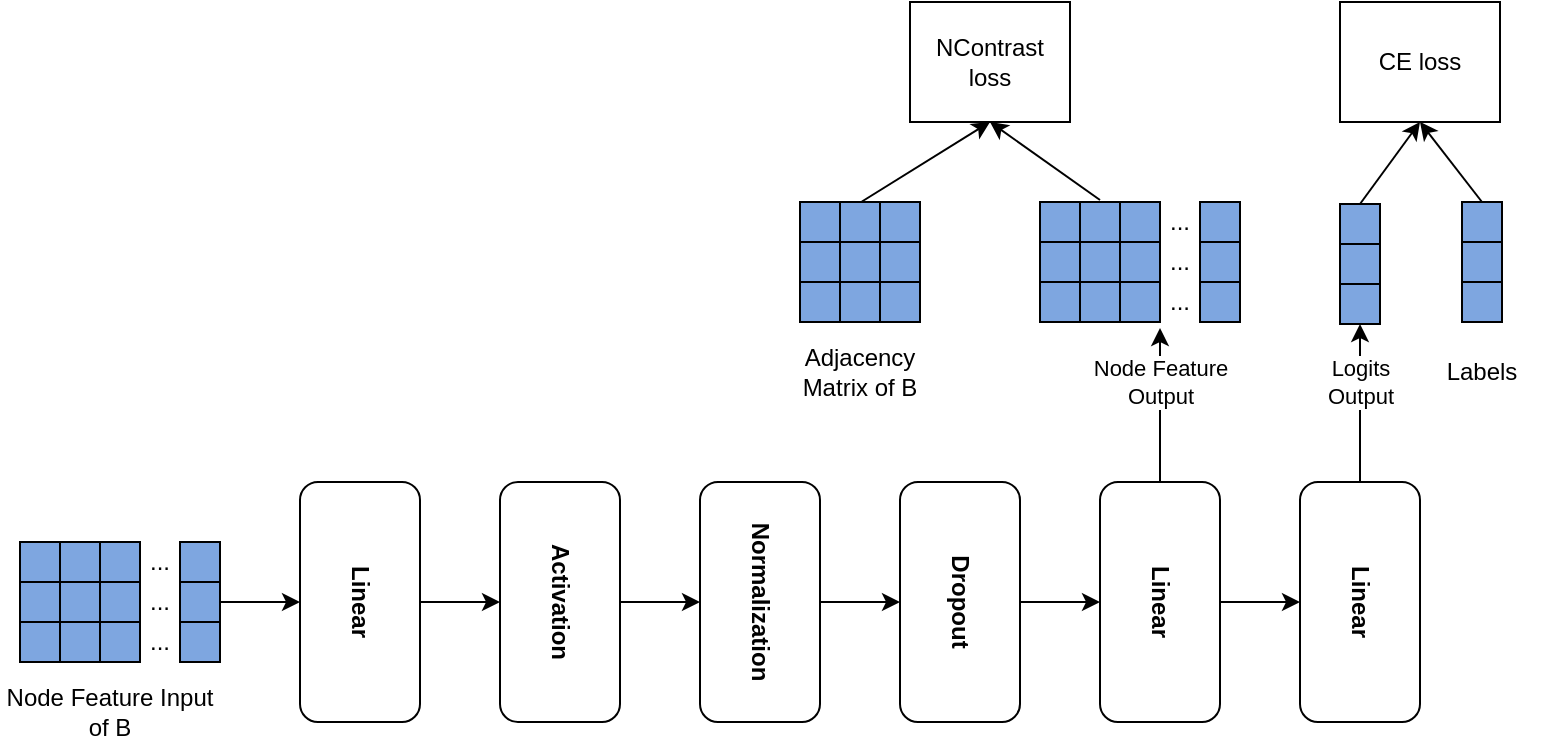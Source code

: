 <mxfile version="20.6.2" type="github">
  <diagram id="-bmqwFikehSLD5fBrrM-" name="Page-1">
    <mxGraphModel dx="911" dy="1292" grid="1" gridSize="10" guides="1" tooltips="1" connect="1" arrows="1" fold="1" page="1" pageScale="1" pageWidth="850" pageHeight="1100" math="0" shadow="0">
      <root>
        <mxCell id="0" />
        <mxCell id="1" parent="0" />
        <mxCell id="jV7l4e7GcFxN5K64vugL-7" style="edgeStyle=orthogonalEdgeStyle;rounded=0;orthogonalLoop=1;jettySize=auto;html=1;exitX=0.5;exitY=0;exitDx=0;exitDy=0;entryX=0.5;entryY=1;entryDx=0;entryDy=0;" parent="1" source="jV7l4e7GcFxN5K64vugL-1" target="jV7l4e7GcFxN5K64vugL-2" edge="1">
          <mxGeometry relative="1" as="geometry" />
        </mxCell>
        <mxCell id="jV7l4e7GcFxN5K64vugL-1" value="Linear" style="rounded=1;whiteSpace=wrap;html=1;rotation=90;fontStyle=1" parent="1" vertex="1">
          <mxGeometry x="132" y="294" width="120" height="60" as="geometry" />
        </mxCell>
        <mxCell id="jV7l4e7GcFxN5K64vugL-8" style="edgeStyle=orthogonalEdgeStyle;rounded=0;orthogonalLoop=1;jettySize=auto;html=1;exitX=0.5;exitY=0;exitDx=0;exitDy=0;entryX=0.5;entryY=1;entryDx=0;entryDy=0;" parent="1" source="jV7l4e7GcFxN5K64vugL-2" target="jV7l4e7GcFxN5K64vugL-3" edge="1">
          <mxGeometry relative="1" as="geometry" />
        </mxCell>
        <mxCell id="jV7l4e7GcFxN5K64vugL-2" value="&lt;div&gt;Activation&lt;/div&gt;" style="rounded=1;whiteSpace=wrap;html=1;rotation=90;fontStyle=1" parent="1" vertex="1">
          <mxGeometry x="232" y="294" width="120" height="60" as="geometry" />
        </mxCell>
        <mxCell id="jV7l4e7GcFxN5K64vugL-9" style="edgeStyle=orthogonalEdgeStyle;rounded=0;orthogonalLoop=1;jettySize=auto;html=1;exitX=0.5;exitY=0;exitDx=0;exitDy=0;entryX=0.5;entryY=1;entryDx=0;entryDy=0;" parent="1" source="jV7l4e7GcFxN5K64vugL-3" target="jV7l4e7GcFxN5K64vugL-4" edge="1">
          <mxGeometry relative="1" as="geometry" />
        </mxCell>
        <mxCell id="jV7l4e7GcFxN5K64vugL-3" value="&lt;div&gt;Normalization&lt;/div&gt;" style="rounded=1;whiteSpace=wrap;html=1;rotation=90;fontStyle=1" parent="1" vertex="1">
          <mxGeometry x="332" y="294" width="120" height="60" as="geometry" />
        </mxCell>
        <mxCell id="jV7l4e7GcFxN5K64vugL-10" style="edgeStyle=orthogonalEdgeStyle;rounded=0;orthogonalLoop=1;jettySize=auto;html=1;exitX=0.5;exitY=0;exitDx=0;exitDy=0;entryX=0.5;entryY=1;entryDx=0;entryDy=0;" parent="1" source="jV7l4e7GcFxN5K64vugL-4" target="jV7l4e7GcFxN5K64vugL-5" edge="1">
          <mxGeometry relative="1" as="geometry" />
        </mxCell>
        <mxCell id="jV7l4e7GcFxN5K64vugL-4" value="&lt;div&gt;Dropout&lt;/div&gt;" style="rounded=1;whiteSpace=wrap;html=1;rotation=90;fontStyle=1" parent="1" vertex="1">
          <mxGeometry x="432" y="294" width="120" height="60" as="geometry" />
        </mxCell>
        <mxCell id="jV7l4e7GcFxN5K64vugL-11" style="edgeStyle=orthogonalEdgeStyle;rounded=0;orthogonalLoop=1;jettySize=auto;html=1;exitX=0.5;exitY=0;exitDx=0;exitDy=0;entryX=0.5;entryY=1;entryDx=0;entryDy=0;" parent="1" source="jV7l4e7GcFxN5K64vugL-5" target="jV7l4e7GcFxN5K64vugL-6" edge="1">
          <mxGeometry relative="1" as="geometry" />
        </mxCell>
        <mxCell id="jV7l4e7GcFxN5K64vugL-5" value="Linear" style="rounded=1;whiteSpace=wrap;html=1;rotation=90;fontStyle=1" parent="1" vertex="1">
          <mxGeometry x="532" y="294" width="120" height="60" as="geometry" />
        </mxCell>
        <mxCell id="4AEi18wNY01PzT2GAJ3W-70" value="&lt;div&gt;Logits &lt;br&gt;Output&lt;/div&gt;" style="edgeStyle=none;rounded=0;orthogonalLoop=1;jettySize=auto;html=1;exitX=0;exitY=0.5;exitDx=0;exitDy=0;entryX=0.5;entryY=1;entryDx=0;entryDy=0;startArrow=none;startFill=0;endArrow=classic;endFill=1;" edge="1" parent="1" source="jV7l4e7GcFxN5K64vugL-6" target="4AEi18wNY01PzT2GAJ3W-69">
          <mxGeometry x="0.266" relative="1" as="geometry">
            <mxPoint as="offset" />
          </mxGeometry>
        </mxCell>
        <mxCell id="jV7l4e7GcFxN5K64vugL-6" value="Linear" style="rounded=1;whiteSpace=wrap;html=1;rotation=90;fontStyle=1" parent="1" vertex="1">
          <mxGeometry x="632" y="294" width="120" height="60" as="geometry" />
        </mxCell>
        <mxCell id="4AEi18wNY01PzT2GAJ3W-65" style="rounded=0;orthogonalLoop=1;jettySize=auto;html=1;exitX=0.5;exitY=1;exitDx=0;exitDy=0;entryX=0.483;entryY=0.05;entryDx=0;entryDy=0;entryPerimeter=0;endArrow=none;endFill=0;startArrow=classic;startFill=1;" edge="1" parent="1" source="4AEi18wNY01PzT2GAJ3W-1" target="4AEi18wNY01PzT2GAJ3W-44">
          <mxGeometry relative="1" as="geometry" />
        </mxCell>
        <mxCell id="4AEi18wNY01PzT2GAJ3W-66" style="edgeStyle=none;rounded=0;orthogonalLoop=1;jettySize=auto;html=1;exitX=0.5;exitY=1;exitDx=0;exitDy=0;entryX=0.5;entryY=-0.05;entryDx=0;entryDy=0;entryPerimeter=0;startArrow=classic;startFill=1;endArrow=none;endFill=0;" edge="1" parent="1" source="4AEi18wNY01PzT2GAJ3W-1" target="4AEi18wNY01PzT2GAJ3W-16">
          <mxGeometry relative="1" as="geometry" />
        </mxCell>
        <mxCell id="4AEi18wNY01PzT2GAJ3W-1" value="NContrast loss" style="rounded=0;whiteSpace=wrap;html=1;" vertex="1" parent="1">
          <mxGeometry x="467" y="24" width="80" height="60" as="geometry" />
        </mxCell>
        <mxCell id="4AEi18wNY01PzT2GAJ3W-15" value="" style="shape=table;html=1;whiteSpace=wrap;startSize=0;container=1;collapsible=0;childLayout=tableLayout;fillColor=#7EA6E0;" vertex="1" parent="1">
          <mxGeometry x="532" y="124" width="60" height="60" as="geometry" />
        </mxCell>
        <mxCell id="4AEi18wNY01PzT2GAJ3W-16" value="" style="shape=tableRow;horizontal=0;startSize=0;swimlaneHead=0;swimlaneBody=0;top=0;left=0;bottom=0;right=0;collapsible=0;dropTarget=0;fillColor=none;points=[[0,0.5],[1,0.5]];portConstraint=eastwest;" vertex="1" parent="4AEi18wNY01PzT2GAJ3W-15">
          <mxGeometry width="60" height="20" as="geometry" />
        </mxCell>
        <mxCell id="4AEi18wNY01PzT2GAJ3W-17" value="" style="shape=partialRectangle;html=1;whiteSpace=wrap;connectable=0;fillColor=none;top=0;left=0;bottom=0;right=0;overflow=hidden;" vertex="1" parent="4AEi18wNY01PzT2GAJ3W-16">
          <mxGeometry width="20" height="20" as="geometry">
            <mxRectangle width="20" height="20" as="alternateBounds" />
          </mxGeometry>
        </mxCell>
        <mxCell id="4AEi18wNY01PzT2GAJ3W-18" value="" style="shape=partialRectangle;html=1;whiteSpace=wrap;connectable=0;fillColor=none;top=0;left=0;bottom=0;right=0;overflow=hidden;" vertex="1" parent="4AEi18wNY01PzT2GAJ3W-16">
          <mxGeometry x="20" width="20" height="20" as="geometry">
            <mxRectangle width="20" height="20" as="alternateBounds" />
          </mxGeometry>
        </mxCell>
        <mxCell id="4AEi18wNY01PzT2GAJ3W-19" value="" style="shape=partialRectangle;html=1;whiteSpace=wrap;connectable=0;fillColor=none;top=0;left=0;bottom=0;right=0;overflow=hidden;" vertex="1" parent="4AEi18wNY01PzT2GAJ3W-16">
          <mxGeometry x="40" width="20" height="20" as="geometry">
            <mxRectangle width="20" height="20" as="alternateBounds" />
          </mxGeometry>
        </mxCell>
        <mxCell id="4AEi18wNY01PzT2GAJ3W-20" value="" style="shape=tableRow;horizontal=0;startSize=0;swimlaneHead=0;swimlaneBody=0;top=0;left=0;bottom=0;right=0;collapsible=0;dropTarget=0;fillColor=none;points=[[0,0.5],[1,0.5]];portConstraint=eastwest;" vertex="1" parent="4AEi18wNY01PzT2GAJ3W-15">
          <mxGeometry y="20" width="60" height="20" as="geometry" />
        </mxCell>
        <mxCell id="4AEi18wNY01PzT2GAJ3W-21" value="" style="shape=partialRectangle;html=1;whiteSpace=wrap;connectable=0;fillColor=none;top=0;left=0;bottom=0;right=0;overflow=hidden;" vertex="1" parent="4AEi18wNY01PzT2GAJ3W-20">
          <mxGeometry width="20" height="20" as="geometry">
            <mxRectangle width="20" height="20" as="alternateBounds" />
          </mxGeometry>
        </mxCell>
        <mxCell id="4AEi18wNY01PzT2GAJ3W-22" value="" style="shape=partialRectangle;html=1;whiteSpace=wrap;connectable=0;fillColor=none;top=0;left=0;bottom=0;right=0;overflow=hidden;" vertex="1" parent="4AEi18wNY01PzT2GAJ3W-20">
          <mxGeometry x="20" width="20" height="20" as="geometry">
            <mxRectangle width="20" height="20" as="alternateBounds" />
          </mxGeometry>
        </mxCell>
        <mxCell id="4AEi18wNY01PzT2GAJ3W-23" value="" style="shape=partialRectangle;html=1;whiteSpace=wrap;connectable=0;fillColor=none;top=0;left=0;bottom=0;right=0;overflow=hidden;" vertex="1" parent="4AEi18wNY01PzT2GAJ3W-20">
          <mxGeometry x="40" width="20" height="20" as="geometry">
            <mxRectangle width="20" height="20" as="alternateBounds" />
          </mxGeometry>
        </mxCell>
        <mxCell id="4AEi18wNY01PzT2GAJ3W-24" value="" style="shape=tableRow;horizontal=0;startSize=0;swimlaneHead=0;swimlaneBody=0;top=0;left=0;bottom=0;right=0;collapsible=0;dropTarget=0;fillColor=none;points=[[0,0.5],[1,0.5]];portConstraint=eastwest;" vertex="1" parent="4AEi18wNY01PzT2GAJ3W-15">
          <mxGeometry y="40" width="60" height="20" as="geometry" />
        </mxCell>
        <mxCell id="4AEi18wNY01PzT2GAJ3W-25" value="" style="shape=partialRectangle;html=1;whiteSpace=wrap;connectable=0;fillColor=none;top=0;left=0;bottom=0;right=0;overflow=hidden;" vertex="1" parent="4AEi18wNY01PzT2GAJ3W-24">
          <mxGeometry width="20" height="20" as="geometry">
            <mxRectangle width="20" height="20" as="alternateBounds" />
          </mxGeometry>
        </mxCell>
        <mxCell id="4AEi18wNY01PzT2GAJ3W-26" value="" style="shape=partialRectangle;html=1;whiteSpace=wrap;connectable=0;fillColor=none;top=0;left=0;bottom=0;right=0;overflow=hidden;" vertex="1" parent="4AEi18wNY01PzT2GAJ3W-24">
          <mxGeometry x="20" width="20" height="20" as="geometry">
            <mxRectangle width="20" height="20" as="alternateBounds" />
          </mxGeometry>
        </mxCell>
        <mxCell id="4AEi18wNY01PzT2GAJ3W-27" value="" style="shape=partialRectangle;html=1;whiteSpace=wrap;connectable=0;fillColor=none;top=0;left=0;bottom=0;right=0;overflow=hidden;pointerEvents=1;" vertex="1" parent="4AEi18wNY01PzT2GAJ3W-24">
          <mxGeometry x="40" width="20" height="20" as="geometry">
            <mxRectangle width="20" height="20" as="alternateBounds" />
          </mxGeometry>
        </mxCell>
        <mxCell id="4AEi18wNY01PzT2GAJ3W-43" value="" style="shape=table;html=1;whiteSpace=wrap;startSize=0;container=1;collapsible=0;childLayout=tableLayout;fillColor=#7EA6E0;" vertex="1" parent="1">
          <mxGeometry x="412" y="124" width="60" height="60" as="geometry" />
        </mxCell>
        <mxCell id="4AEi18wNY01PzT2GAJ3W-44" value="" style="shape=tableRow;horizontal=0;startSize=0;swimlaneHead=0;swimlaneBody=0;top=0;left=0;bottom=0;right=0;collapsible=0;dropTarget=0;fillColor=none;points=[[0,0.5],[1,0.5]];portConstraint=eastwest;" vertex="1" parent="4AEi18wNY01PzT2GAJ3W-43">
          <mxGeometry width="60" height="20" as="geometry" />
        </mxCell>
        <mxCell id="4AEi18wNY01PzT2GAJ3W-45" value="" style="shape=partialRectangle;html=1;whiteSpace=wrap;connectable=0;fillColor=none;top=0;left=0;bottom=0;right=0;overflow=hidden;" vertex="1" parent="4AEi18wNY01PzT2GAJ3W-44">
          <mxGeometry width="20" height="20" as="geometry">
            <mxRectangle width="20" height="20" as="alternateBounds" />
          </mxGeometry>
        </mxCell>
        <mxCell id="4AEi18wNY01PzT2GAJ3W-46" value="" style="shape=partialRectangle;html=1;whiteSpace=wrap;connectable=0;fillColor=none;top=0;left=0;bottom=0;right=0;overflow=hidden;" vertex="1" parent="4AEi18wNY01PzT2GAJ3W-44">
          <mxGeometry x="20" width="20" height="20" as="geometry">
            <mxRectangle width="20" height="20" as="alternateBounds" />
          </mxGeometry>
        </mxCell>
        <mxCell id="4AEi18wNY01PzT2GAJ3W-47" value="" style="shape=partialRectangle;html=1;whiteSpace=wrap;connectable=0;fillColor=none;top=0;left=0;bottom=0;right=0;overflow=hidden;" vertex="1" parent="4AEi18wNY01PzT2GAJ3W-44">
          <mxGeometry x="40" width="20" height="20" as="geometry">
            <mxRectangle width="20" height="20" as="alternateBounds" />
          </mxGeometry>
        </mxCell>
        <mxCell id="4AEi18wNY01PzT2GAJ3W-48" value="" style="shape=tableRow;horizontal=0;startSize=0;swimlaneHead=0;swimlaneBody=0;top=0;left=0;bottom=0;right=0;collapsible=0;dropTarget=0;fillColor=none;points=[[0,0.5],[1,0.5]];portConstraint=eastwest;" vertex="1" parent="4AEi18wNY01PzT2GAJ3W-43">
          <mxGeometry y="20" width="60" height="20" as="geometry" />
        </mxCell>
        <mxCell id="4AEi18wNY01PzT2GAJ3W-49" value="" style="shape=partialRectangle;html=1;whiteSpace=wrap;connectable=0;fillColor=none;top=0;left=0;bottom=0;right=0;overflow=hidden;" vertex="1" parent="4AEi18wNY01PzT2GAJ3W-48">
          <mxGeometry width="20" height="20" as="geometry">
            <mxRectangle width="20" height="20" as="alternateBounds" />
          </mxGeometry>
        </mxCell>
        <mxCell id="4AEi18wNY01PzT2GAJ3W-50" value="" style="shape=partialRectangle;html=1;whiteSpace=wrap;connectable=0;fillColor=none;top=0;left=0;bottom=0;right=0;overflow=hidden;" vertex="1" parent="4AEi18wNY01PzT2GAJ3W-48">
          <mxGeometry x="20" width="20" height="20" as="geometry">
            <mxRectangle width="20" height="20" as="alternateBounds" />
          </mxGeometry>
        </mxCell>
        <mxCell id="4AEi18wNY01PzT2GAJ3W-51" value="" style="shape=partialRectangle;html=1;whiteSpace=wrap;connectable=0;fillColor=none;top=0;left=0;bottom=0;right=0;overflow=hidden;" vertex="1" parent="4AEi18wNY01PzT2GAJ3W-48">
          <mxGeometry x="40" width="20" height="20" as="geometry">
            <mxRectangle width="20" height="20" as="alternateBounds" />
          </mxGeometry>
        </mxCell>
        <mxCell id="4AEi18wNY01PzT2GAJ3W-52" value="" style="shape=tableRow;horizontal=0;startSize=0;swimlaneHead=0;swimlaneBody=0;top=0;left=0;bottom=0;right=0;collapsible=0;dropTarget=0;fillColor=none;points=[[0,0.5],[1,0.5]];portConstraint=eastwest;" vertex="1" parent="4AEi18wNY01PzT2GAJ3W-43">
          <mxGeometry y="40" width="60" height="20" as="geometry" />
        </mxCell>
        <mxCell id="4AEi18wNY01PzT2GAJ3W-53" value="" style="shape=partialRectangle;html=1;whiteSpace=wrap;connectable=0;fillColor=none;top=0;left=0;bottom=0;right=0;overflow=hidden;" vertex="1" parent="4AEi18wNY01PzT2GAJ3W-52">
          <mxGeometry width="20" height="20" as="geometry">
            <mxRectangle width="20" height="20" as="alternateBounds" />
          </mxGeometry>
        </mxCell>
        <mxCell id="4AEi18wNY01PzT2GAJ3W-54" value="" style="shape=partialRectangle;html=1;whiteSpace=wrap;connectable=0;fillColor=none;top=0;left=0;bottom=0;right=0;overflow=hidden;" vertex="1" parent="4AEi18wNY01PzT2GAJ3W-52">
          <mxGeometry x="20" width="20" height="20" as="geometry">
            <mxRectangle width="20" height="20" as="alternateBounds" />
          </mxGeometry>
        </mxCell>
        <mxCell id="4AEi18wNY01PzT2GAJ3W-55" value="" style="shape=partialRectangle;html=1;whiteSpace=wrap;connectable=0;fillColor=none;top=0;left=0;bottom=0;right=0;overflow=hidden;pointerEvents=1;" vertex="1" parent="4AEi18wNY01PzT2GAJ3W-52">
          <mxGeometry x="40" width="20" height="20" as="geometry">
            <mxRectangle width="20" height="20" as="alternateBounds" />
          </mxGeometry>
        </mxCell>
        <mxCell id="4AEi18wNY01PzT2GAJ3W-56" value="" style="rounded=0;whiteSpace=wrap;html=1;fillColor=#7EA6E0;" vertex="1" parent="1">
          <mxGeometry x="612" y="124" width="20" height="20" as="geometry" />
        </mxCell>
        <mxCell id="4AEi18wNY01PzT2GAJ3W-57" value="" style="rounded=0;whiteSpace=wrap;html=1;fillColor=#7EA6E0;" vertex="1" parent="1">
          <mxGeometry x="612" y="144" width="20" height="20" as="geometry" />
        </mxCell>
        <mxCell id="4AEi18wNY01PzT2GAJ3W-58" value="" style="rounded=0;whiteSpace=wrap;html=1;fillColor=#7EA6E0;" vertex="1" parent="1">
          <mxGeometry x="612" y="164" width="20" height="20" as="geometry" />
        </mxCell>
        <mxCell id="4AEi18wNY01PzT2GAJ3W-61" value="..." style="text;html=1;strokeColor=none;fillColor=none;align=center;verticalAlign=middle;whiteSpace=wrap;rounded=0;" vertex="1" parent="1">
          <mxGeometry x="592" y="124" width="20" height="20" as="geometry" />
        </mxCell>
        <mxCell id="4AEi18wNY01PzT2GAJ3W-62" value="..." style="text;html=1;strokeColor=none;fillColor=none;align=center;verticalAlign=middle;whiteSpace=wrap;rounded=0;" vertex="1" parent="1">
          <mxGeometry x="592" y="144" width="20" height="20" as="geometry" />
        </mxCell>
        <mxCell id="4AEi18wNY01PzT2GAJ3W-63" value="..." style="text;html=1;strokeColor=none;fillColor=none;align=center;verticalAlign=middle;whiteSpace=wrap;rounded=0;" vertex="1" parent="1">
          <mxGeometry x="592" y="164" width="20" height="20" as="geometry" />
        </mxCell>
        <mxCell id="4AEi18wNY01PzT2GAJ3W-64" value="Node Feature&lt;br&gt;Output" style="endArrow=classic;html=1;rounded=0;exitX=0;exitY=0.5;exitDx=0;exitDy=0;entryX=1;entryY=1.15;entryDx=0;entryDy=0;entryPerimeter=0;" edge="1" parent="1" source="jV7l4e7GcFxN5K64vugL-5" target="4AEi18wNY01PzT2GAJ3W-24">
          <mxGeometry x="0.299" width="50" height="50" relative="1" as="geometry">
            <mxPoint x="422" y="194" as="sourcePoint" />
            <mxPoint x="472" y="144" as="targetPoint" />
            <mxPoint as="offset" />
          </mxGeometry>
        </mxCell>
        <mxCell id="4AEi18wNY01PzT2GAJ3W-75" style="edgeStyle=none;rounded=0;orthogonalLoop=1;jettySize=auto;html=1;exitX=0.5;exitY=0;exitDx=0;exitDy=0;entryX=0.5;entryY=1;entryDx=0;entryDy=0;startArrow=none;startFill=0;endArrow=classic;endFill=1;" edge="1" parent="1" source="4AEi18wNY01PzT2GAJ3W-67" target="4AEi18wNY01PzT2GAJ3W-74">
          <mxGeometry relative="1" as="geometry" />
        </mxCell>
        <mxCell id="4AEi18wNY01PzT2GAJ3W-67" value="" style="rounded=0;whiteSpace=wrap;html=1;fillColor=#7EA6E0;" vertex="1" parent="1">
          <mxGeometry x="682" y="125" width="20" height="20" as="geometry" />
        </mxCell>
        <mxCell id="4AEi18wNY01PzT2GAJ3W-68" value="" style="rounded=0;whiteSpace=wrap;html=1;fillColor=#7EA6E0;" vertex="1" parent="1">
          <mxGeometry x="682" y="145" width="20" height="20" as="geometry" />
        </mxCell>
        <mxCell id="4AEi18wNY01PzT2GAJ3W-69" value="" style="rounded=0;whiteSpace=wrap;html=1;fillColor=#7EA6E0;" vertex="1" parent="1">
          <mxGeometry x="682" y="165" width="20" height="20" as="geometry" />
        </mxCell>
        <mxCell id="4AEi18wNY01PzT2GAJ3W-78" style="edgeStyle=none;rounded=0;orthogonalLoop=1;jettySize=auto;html=1;exitX=0.5;exitY=0;exitDx=0;exitDy=0;entryX=0.5;entryY=1;entryDx=0;entryDy=0;startArrow=none;startFill=0;endArrow=classic;endFill=1;" edge="1" parent="1" source="4AEi18wNY01PzT2GAJ3W-71" target="4AEi18wNY01PzT2GAJ3W-74">
          <mxGeometry relative="1" as="geometry" />
        </mxCell>
        <mxCell id="4AEi18wNY01PzT2GAJ3W-71" value="" style="rounded=0;whiteSpace=wrap;html=1;fillColor=#7EA6E0;" vertex="1" parent="1">
          <mxGeometry x="743" y="124" width="20" height="20" as="geometry" />
        </mxCell>
        <mxCell id="4AEi18wNY01PzT2GAJ3W-72" value="" style="rounded=0;whiteSpace=wrap;html=1;fillColor=#7EA6E0;" vertex="1" parent="1">
          <mxGeometry x="743" y="144" width="20" height="20" as="geometry" />
        </mxCell>
        <mxCell id="4AEi18wNY01PzT2GAJ3W-73" value="" style="rounded=0;whiteSpace=wrap;html=1;fillColor=#7EA6E0;" vertex="1" parent="1">
          <mxGeometry x="743" y="164" width="20" height="20" as="geometry" />
        </mxCell>
        <mxCell id="4AEi18wNY01PzT2GAJ3W-74" value="CE loss" style="rounded=0;whiteSpace=wrap;html=1;" vertex="1" parent="1">
          <mxGeometry x="682" y="24" width="80" height="60" as="geometry" />
        </mxCell>
        <mxCell id="4AEi18wNY01PzT2GAJ3W-79" value="" style="shape=table;html=1;whiteSpace=wrap;startSize=0;container=1;collapsible=0;childLayout=tableLayout;fillColor=#7EA6E0;labelBorderColor=default;" vertex="1" parent="1">
          <mxGeometry x="22" y="294" width="60" height="60" as="geometry" />
        </mxCell>
        <mxCell id="4AEi18wNY01PzT2GAJ3W-80" value="" style="shape=tableRow;horizontal=0;startSize=0;swimlaneHead=0;swimlaneBody=0;top=0;left=0;bottom=0;right=0;collapsible=0;dropTarget=0;fillColor=none;points=[[0,0.5],[1,0.5]];portConstraint=eastwest;" vertex="1" parent="4AEi18wNY01PzT2GAJ3W-79">
          <mxGeometry width="60" height="20" as="geometry" />
        </mxCell>
        <mxCell id="4AEi18wNY01PzT2GAJ3W-81" value="" style="shape=partialRectangle;html=1;whiteSpace=wrap;connectable=0;fillColor=none;top=0;left=0;bottom=0;right=0;overflow=hidden;labelBorderColor=default;strokeWidth=2;" vertex="1" parent="4AEi18wNY01PzT2GAJ3W-80">
          <mxGeometry width="20" height="20" as="geometry">
            <mxRectangle width="20" height="20" as="alternateBounds" />
          </mxGeometry>
        </mxCell>
        <mxCell id="4AEi18wNY01PzT2GAJ3W-82" value="" style="shape=partialRectangle;html=1;whiteSpace=wrap;connectable=0;fillColor=none;top=0;left=0;bottom=0;right=0;overflow=hidden;" vertex="1" parent="4AEi18wNY01PzT2GAJ3W-80">
          <mxGeometry x="20" width="20" height="20" as="geometry">
            <mxRectangle width="20" height="20" as="alternateBounds" />
          </mxGeometry>
        </mxCell>
        <mxCell id="4AEi18wNY01PzT2GAJ3W-83" value="" style="shape=partialRectangle;html=1;whiteSpace=wrap;connectable=0;fillColor=none;top=0;left=0;bottom=0;right=0;overflow=hidden;" vertex="1" parent="4AEi18wNY01PzT2GAJ3W-80">
          <mxGeometry x="40" width="20" height="20" as="geometry">
            <mxRectangle width="20" height="20" as="alternateBounds" />
          </mxGeometry>
        </mxCell>
        <mxCell id="4AEi18wNY01PzT2GAJ3W-84" value="" style="shape=tableRow;horizontal=0;startSize=0;swimlaneHead=0;swimlaneBody=0;top=0;left=0;bottom=0;right=0;collapsible=0;dropTarget=0;fillColor=none;points=[[0,0.5],[1,0.5]];portConstraint=eastwest;" vertex="1" parent="4AEi18wNY01PzT2GAJ3W-79">
          <mxGeometry y="20" width="60" height="20" as="geometry" />
        </mxCell>
        <mxCell id="4AEi18wNY01PzT2GAJ3W-85" value="" style="shape=partialRectangle;html=1;whiteSpace=wrap;connectable=0;fillColor=none;top=0;left=0;bottom=0;right=0;overflow=hidden;" vertex="1" parent="4AEi18wNY01PzT2GAJ3W-84">
          <mxGeometry width="20" height="20" as="geometry">
            <mxRectangle width="20" height="20" as="alternateBounds" />
          </mxGeometry>
        </mxCell>
        <mxCell id="4AEi18wNY01PzT2GAJ3W-86" value="" style="shape=partialRectangle;html=1;whiteSpace=wrap;connectable=0;fillColor=none;top=0;left=0;bottom=0;right=0;overflow=hidden;" vertex="1" parent="4AEi18wNY01PzT2GAJ3W-84">
          <mxGeometry x="20" width="20" height="20" as="geometry">
            <mxRectangle width="20" height="20" as="alternateBounds" />
          </mxGeometry>
        </mxCell>
        <mxCell id="4AEi18wNY01PzT2GAJ3W-87" value="" style="shape=partialRectangle;html=1;whiteSpace=wrap;connectable=0;fillColor=none;top=0;left=0;bottom=0;right=0;overflow=hidden;" vertex="1" parent="4AEi18wNY01PzT2GAJ3W-84">
          <mxGeometry x="40" width="20" height="20" as="geometry">
            <mxRectangle width="20" height="20" as="alternateBounds" />
          </mxGeometry>
        </mxCell>
        <mxCell id="4AEi18wNY01PzT2GAJ3W-88" value="" style="shape=tableRow;horizontal=0;startSize=0;swimlaneHead=0;swimlaneBody=0;top=0;left=0;bottom=0;right=0;collapsible=0;dropTarget=0;fillColor=none;points=[[0,0.5],[1,0.5]];portConstraint=eastwest;" vertex="1" parent="4AEi18wNY01PzT2GAJ3W-79">
          <mxGeometry y="40" width="60" height="20" as="geometry" />
        </mxCell>
        <mxCell id="4AEi18wNY01PzT2GAJ3W-89" value="" style="shape=partialRectangle;html=1;whiteSpace=wrap;connectable=0;fillColor=none;top=0;left=0;bottom=0;right=0;overflow=hidden;" vertex="1" parent="4AEi18wNY01PzT2GAJ3W-88">
          <mxGeometry width="20" height="20" as="geometry">
            <mxRectangle width="20" height="20" as="alternateBounds" />
          </mxGeometry>
        </mxCell>
        <mxCell id="4AEi18wNY01PzT2GAJ3W-90" value="" style="shape=partialRectangle;html=1;whiteSpace=wrap;connectable=0;fillColor=none;top=0;left=0;bottom=0;right=0;overflow=hidden;" vertex="1" parent="4AEi18wNY01PzT2GAJ3W-88">
          <mxGeometry x="20" width="20" height="20" as="geometry">
            <mxRectangle width="20" height="20" as="alternateBounds" />
          </mxGeometry>
        </mxCell>
        <mxCell id="4AEi18wNY01PzT2GAJ3W-91" value="" style="shape=partialRectangle;html=1;whiteSpace=wrap;connectable=0;fillColor=none;top=0;left=0;bottom=0;right=0;overflow=hidden;pointerEvents=1;" vertex="1" parent="4AEi18wNY01PzT2GAJ3W-88">
          <mxGeometry x="40" width="20" height="20" as="geometry">
            <mxRectangle width="20" height="20" as="alternateBounds" />
          </mxGeometry>
        </mxCell>
        <mxCell id="4AEi18wNY01PzT2GAJ3W-92" value="" style="rounded=0;whiteSpace=wrap;html=1;fillColor=#7EA6E0;" vertex="1" parent="1">
          <mxGeometry x="102" y="294" width="20" height="20" as="geometry" />
        </mxCell>
        <mxCell id="4AEi18wNY01PzT2GAJ3W-98" style="edgeStyle=none;rounded=0;orthogonalLoop=1;jettySize=auto;html=1;exitX=1;exitY=0.5;exitDx=0;exitDy=0;entryX=0.5;entryY=1;entryDx=0;entryDy=0;startArrow=none;startFill=0;endArrow=classic;endFill=1;" edge="1" parent="1" source="4AEi18wNY01PzT2GAJ3W-93" target="jV7l4e7GcFxN5K64vugL-1">
          <mxGeometry relative="1" as="geometry" />
        </mxCell>
        <mxCell id="4AEi18wNY01PzT2GAJ3W-93" value="" style="rounded=0;whiteSpace=wrap;html=1;fillColor=#7EA6E0;" vertex="1" parent="1">
          <mxGeometry x="102" y="314" width="20" height="20" as="geometry" />
        </mxCell>
        <mxCell id="4AEi18wNY01PzT2GAJ3W-94" value="" style="rounded=0;whiteSpace=wrap;html=1;fillColor=#7EA6E0;" vertex="1" parent="1">
          <mxGeometry x="102" y="334" width="20" height="20" as="geometry" />
        </mxCell>
        <mxCell id="4AEi18wNY01PzT2GAJ3W-95" value="..." style="text;html=1;strokeColor=none;fillColor=none;align=center;verticalAlign=middle;whiteSpace=wrap;rounded=0;" vertex="1" parent="1">
          <mxGeometry x="82" y="294" width="20" height="20" as="geometry" />
        </mxCell>
        <mxCell id="4AEi18wNY01PzT2GAJ3W-96" value="..." style="text;html=1;strokeColor=none;fillColor=none;align=center;verticalAlign=middle;whiteSpace=wrap;rounded=0;" vertex="1" parent="1">
          <mxGeometry x="82" y="314" width="20" height="20" as="geometry" />
        </mxCell>
        <mxCell id="4AEi18wNY01PzT2GAJ3W-97" value="..." style="text;html=1;strokeColor=none;fillColor=none;align=center;verticalAlign=middle;whiteSpace=wrap;rounded=0;" vertex="1" parent="1">
          <mxGeometry x="82" y="334" width="20" height="20" as="geometry" />
        </mxCell>
        <mxCell id="4AEi18wNY01PzT2GAJ3W-99" value="&lt;div&gt;Node Feature Input of B&lt;br&gt;&lt;/div&gt;" style="text;html=1;strokeColor=none;fillColor=none;align=center;verticalAlign=middle;whiteSpace=wrap;rounded=0;" vertex="1" parent="1">
          <mxGeometry x="12" y="364" width="110" height="30" as="geometry" />
        </mxCell>
        <mxCell id="4AEi18wNY01PzT2GAJ3W-100" value="Adjacency Matrix of B" style="text;html=1;strokeColor=none;fillColor=none;align=center;verticalAlign=middle;whiteSpace=wrap;rounded=0;" vertex="1" parent="1">
          <mxGeometry x="412" y="194" width="60" height="30" as="geometry" />
        </mxCell>
        <mxCell id="4AEi18wNY01PzT2GAJ3W-102" value="&lt;div&gt;Labels&lt;/div&gt;" style="text;html=1;strokeColor=none;fillColor=none;align=center;verticalAlign=middle;whiteSpace=wrap;rounded=0;" vertex="1" parent="1">
          <mxGeometry x="723" y="194" width="60" height="30" as="geometry" />
        </mxCell>
      </root>
    </mxGraphModel>
  </diagram>
</mxfile>
